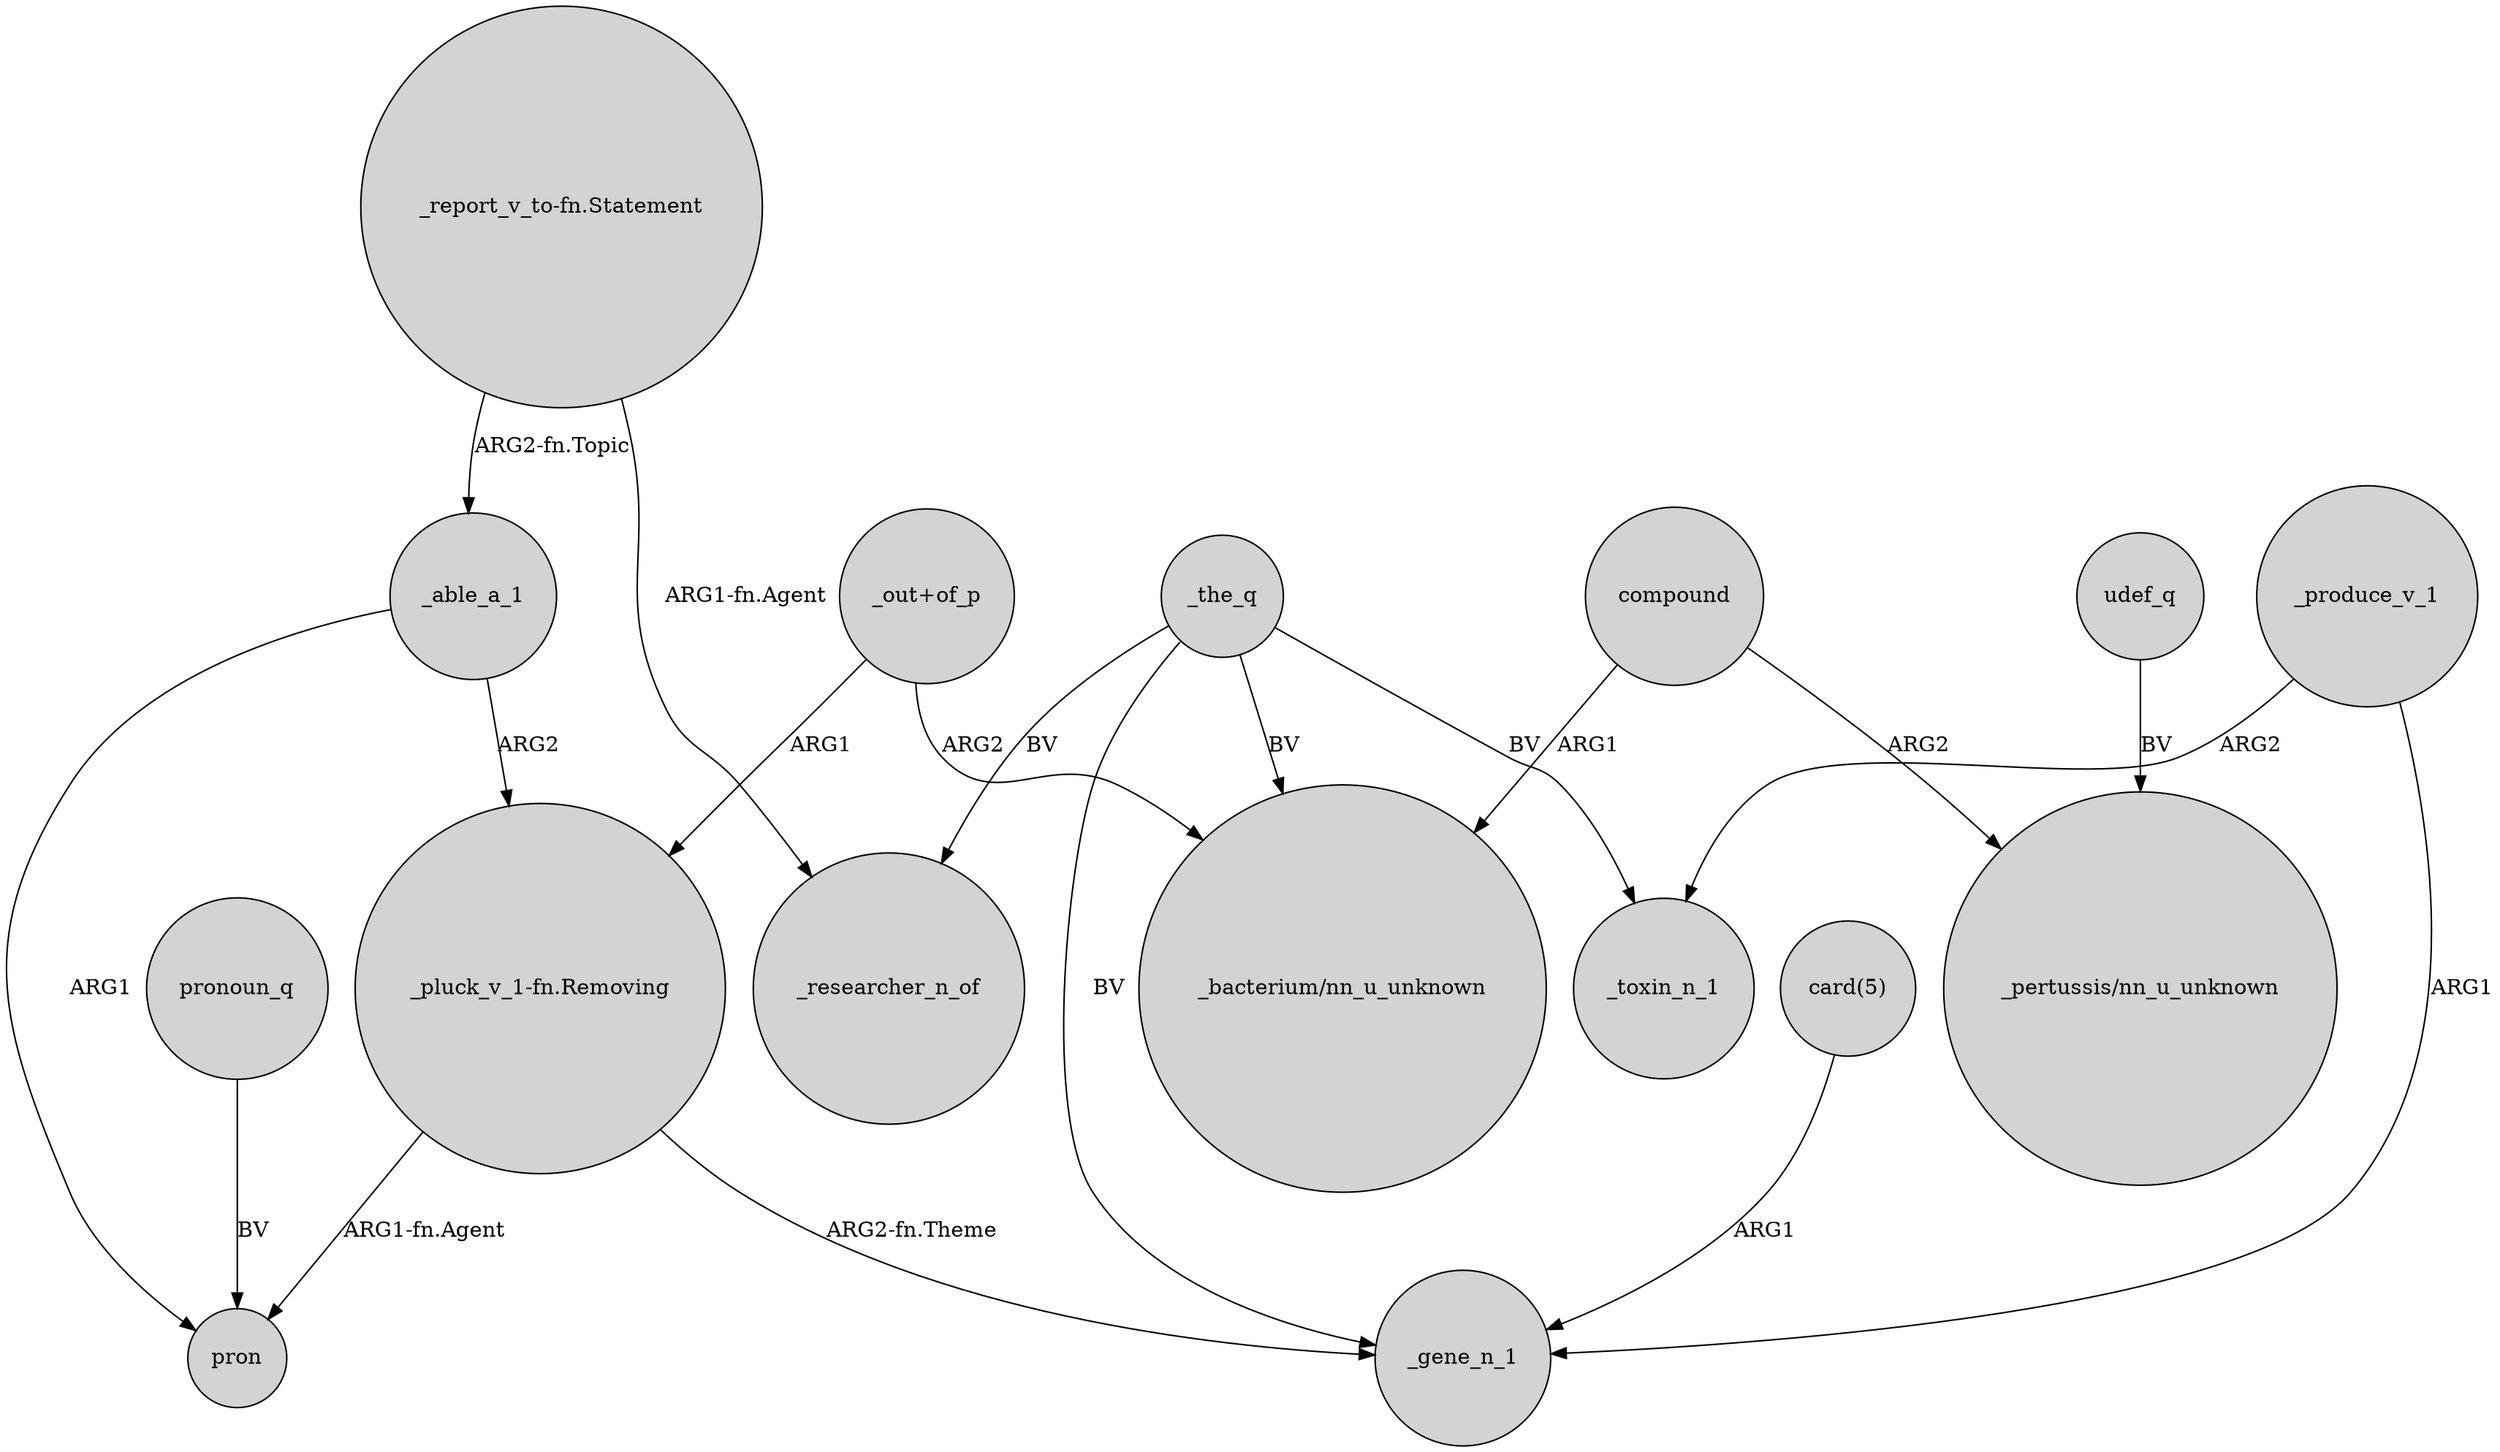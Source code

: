digraph {
	node [shape=circle style=filled]
	"_report_v_to-fn.Statement" -> _able_a_1 [label="ARG2-fn.Topic"]
	"_report_v_to-fn.Statement" -> _researcher_n_of [label="ARG1-fn.Agent"]
	compound -> "_bacterium/nn_u_unknown" [label=ARG1]
	_the_q -> _researcher_n_of [label=BV]
	"_pluck_v_1-fn.Removing" -> _gene_n_1 [label="ARG2-fn.Theme"]
	_the_q -> _gene_n_1 [label=BV]
	udef_q -> "_pertussis/nn_u_unknown" [label=BV]
	"_pluck_v_1-fn.Removing" -> pron [label="ARG1-fn.Agent"]
	"_out+of_p" -> "_bacterium/nn_u_unknown" [label=ARG2]
	_produce_v_1 -> _toxin_n_1 [label=ARG2]
	pronoun_q -> pron [label=BV]
	_the_q -> "_bacterium/nn_u_unknown" [label=BV]
	"card(5)" -> _gene_n_1 [label=ARG1]
	_the_q -> _toxin_n_1 [label=BV]
	_able_a_1 -> "_pluck_v_1-fn.Removing" [label=ARG2]
	"_out+of_p" -> "_pluck_v_1-fn.Removing" [label=ARG1]
	_produce_v_1 -> _gene_n_1 [label=ARG1]
	compound -> "_pertussis/nn_u_unknown" [label=ARG2]
	_able_a_1 -> pron [label=ARG1]
}
